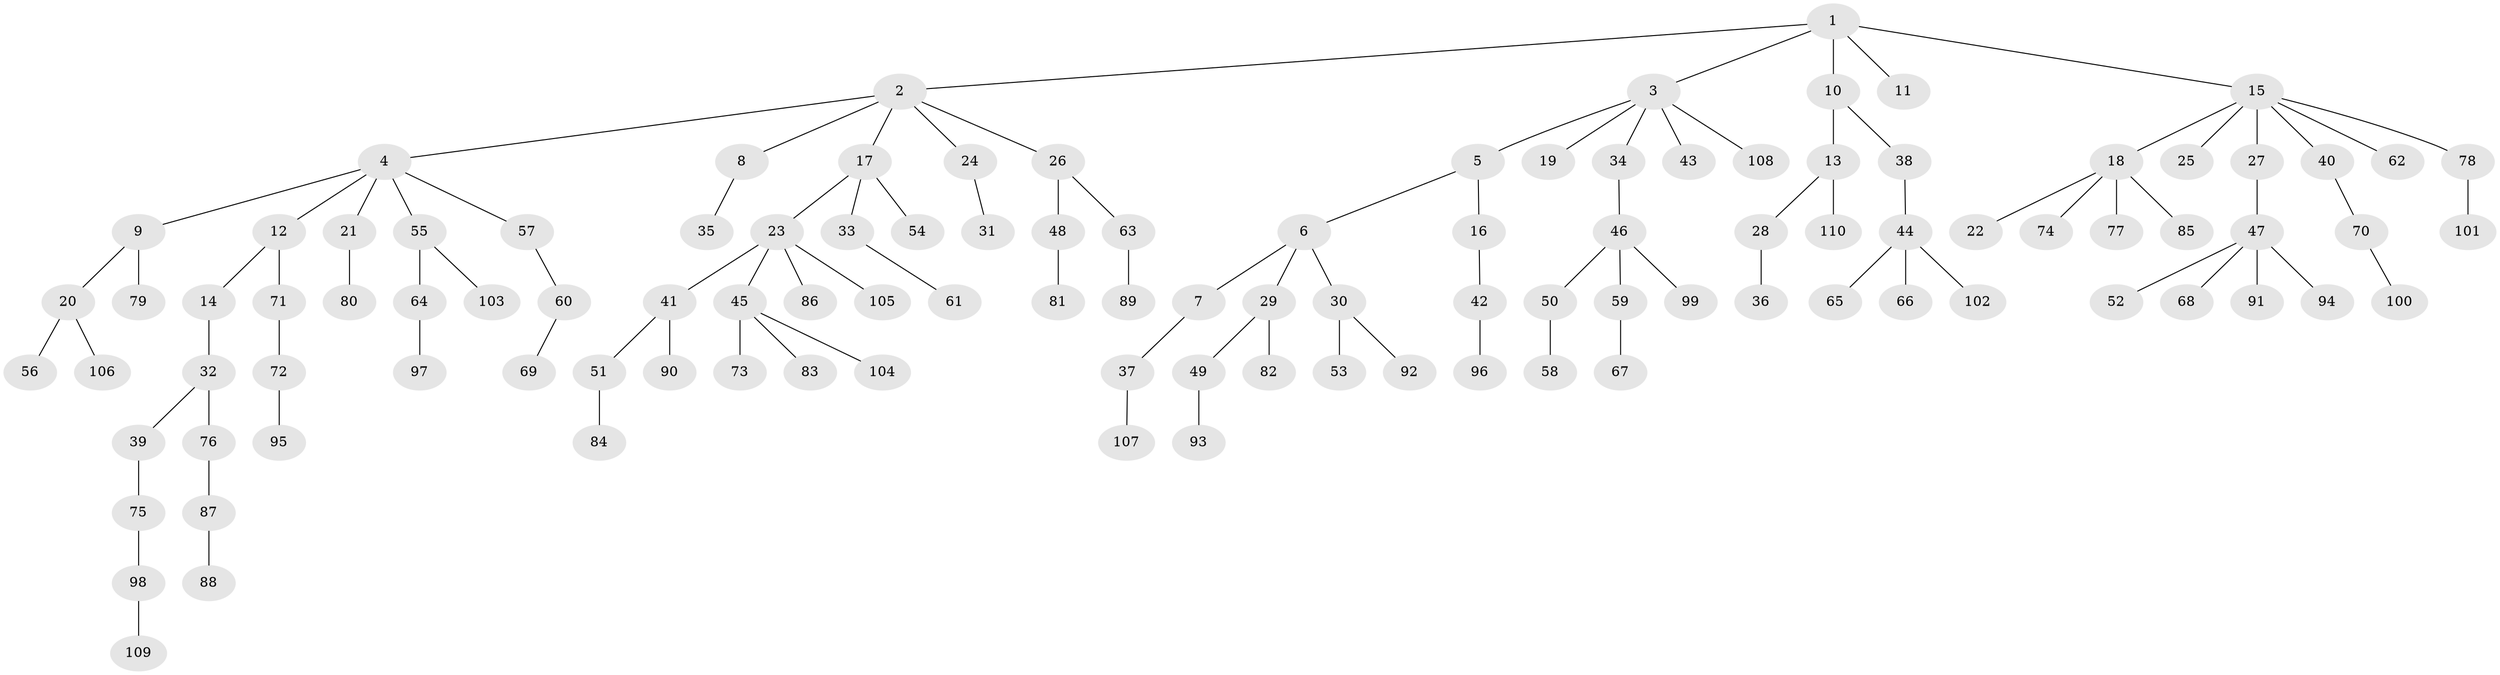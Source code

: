 // Generated by graph-tools (version 1.1) at 2025/26/03/09/25 03:26:28]
// undirected, 110 vertices, 109 edges
graph export_dot {
graph [start="1"]
  node [color=gray90,style=filled];
  1;
  2;
  3;
  4;
  5;
  6;
  7;
  8;
  9;
  10;
  11;
  12;
  13;
  14;
  15;
  16;
  17;
  18;
  19;
  20;
  21;
  22;
  23;
  24;
  25;
  26;
  27;
  28;
  29;
  30;
  31;
  32;
  33;
  34;
  35;
  36;
  37;
  38;
  39;
  40;
  41;
  42;
  43;
  44;
  45;
  46;
  47;
  48;
  49;
  50;
  51;
  52;
  53;
  54;
  55;
  56;
  57;
  58;
  59;
  60;
  61;
  62;
  63;
  64;
  65;
  66;
  67;
  68;
  69;
  70;
  71;
  72;
  73;
  74;
  75;
  76;
  77;
  78;
  79;
  80;
  81;
  82;
  83;
  84;
  85;
  86;
  87;
  88;
  89;
  90;
  91;
  92;
  93;
  94;
  95;
  96;
  97;
  98;
  99;
  100;
  101;
  102;
  103;
  104;
  105;
  106;
  107;
  108;
  109;
  110;
  1 -- 2;
  1 -- 3;
  1 -- 10;
  1 -- 11;
  1 -- 15;
  2 -- 4;
  2 -- 8;
  2 -- 17;
  2 -- 24;
  2 -- 26;
  3 -- 5;
  3 -- 19;
  3 -- 34;
  3 -- 43;
  3 -- 108;
  4 -- 9;
  4 -- 12;
  4 -- 21;
  4 -- 55;
  4 -- 57;
  5 -- 6;
  5 -- 16;
  6 -- 7;
  6 -- 29;
  6 -- 30;
  7 -- 37;
  8 -- 35;
  9 -- 20;
  9 -- 79;
  10 -- 13;
  10 -- 38;
  12 -- 14;
  12 -- 71;
  13 -- 28;
  13 -- 110;
  14 -- 32;
  15 -- 18;
  15 -- 25;
  15 -- 27;
  15 -- 40;
  15 -- 62;
  15 -- 78;
  16 -- 42;
  17 -- 23;
  17 -- 33;
  17 -- 54;
  18 -- 22;
  18 -- 74;
  18 -- 77;
  18 -- 85;
  20 -- 56;
  20 -- 106;
  21 -- 80;
  23 -- 41;
  23 -- 45;
  23 -- 86;
  23 -- 105;
  24 -- 31;
  26 -- 48;
  26 -- 63;
  27 -- 47;
  28 -- 36;
  29 -- 49;
  29 -- 82;
  30 -- 53;
  30 -- 92;
  32 -- 39;
  32 -- 76;
  33 -- 61;
  34 -- 46;
  37 -- 107;
  38 -- 44;
  39 -- 75;
  40 -- 70;
  41 -- 51;
  41 -- 90;
  42 -- 96;
  44 -- 65;
  44 -- 66;
  44 -- 102;
  45 -- 73;
  45 -- 83;
  45 -- 104;
  46 -- 50;
  46 -- 59;
  46 -- 99;
  47 -- 52;
  47 -- 68;
  47 -- 91;
  47 -- 94;
  48 -- 81;
  49 -- 93;
  50 -- 58;
  51 -- 84;
  55 -- 64;
  55 -- 103;
  57 -- 60;
  59 -- 67;
  60 -- 69;
  63 -- 89;
  64 -- 97;
  70 -- 100;
  71 -- 72;
  72 -- 95;
  75 -- 98;
  76 -- 87;
  78 -- 101;
  87 -- 88;
  98 -- 109;
}
